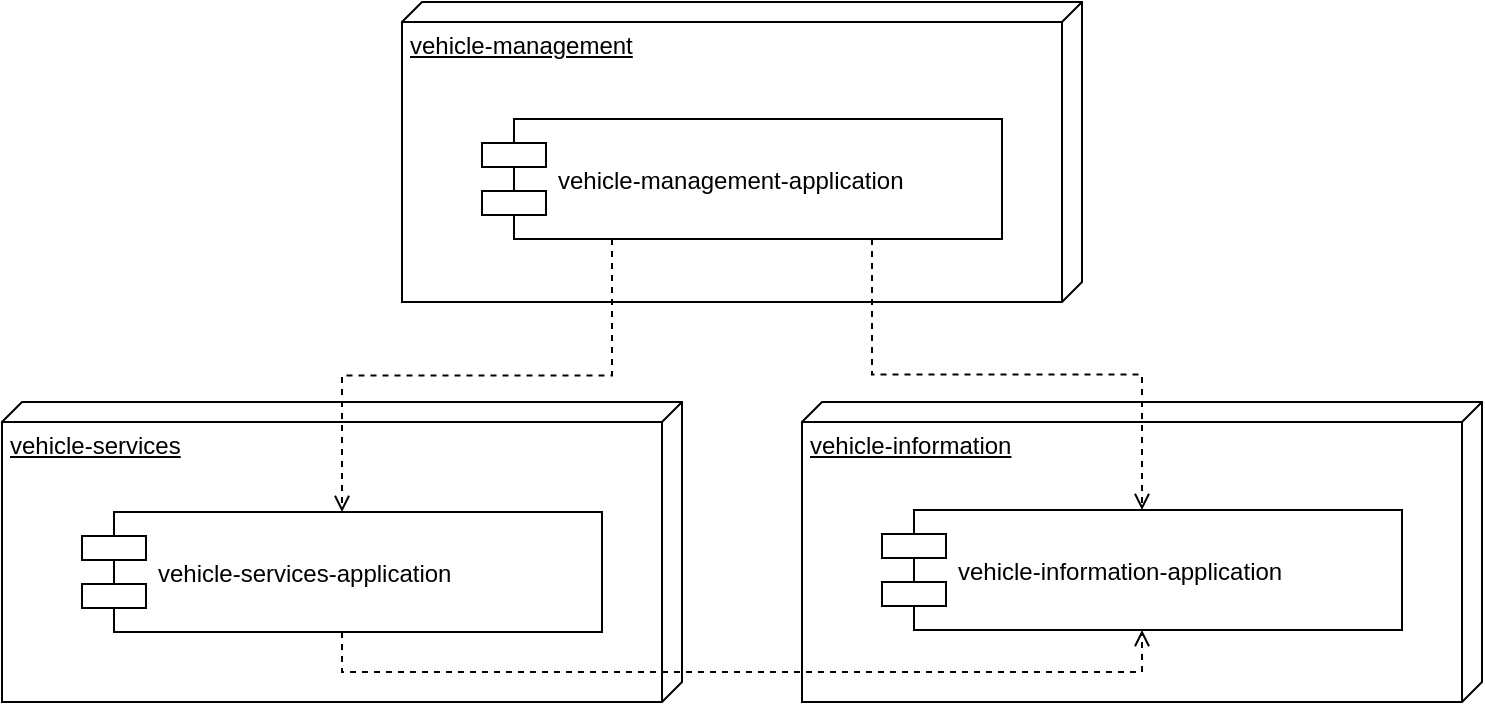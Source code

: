 <mxfile version="10.8.0" type="device"><diagram id="LY7WUENsVkQYcZrxwFVx" name="Page-1"><mxGraphModel dx="3182" dy="970" grid="1" gridSize="10" guides="1" tooltips="1" connect="1" arrows="1" fold="1" page="1" pageScale="1" pageWidth="827" pageHeight="1169" math="0" shadow="0"><root><mxCell id="0"/><mxCell id="1" parent="0"/><mxCell id="Fo6324N6AB-C0xqMXlTR-101" value="" style="group" vertex="1" connectable="0" parent="1"><mxGeometry x="-660" y="10" width="340" height="150" as="geometry"/></mxCell><mxCell id="Fo6324N6AB-C0xqMXlTR-95" value="vehicle-management" style="verticalAlign=top;align=left;spacingTop=8;spacingLeft=2;spacingRight=12;shape=cube;size=10;direction=south;fontStyle=4;html=1;rounded=0;shadow=0;glass=0;labelBackgroundColor=none;fillColor=none;gradientColor=none;" vertex="1" parent="Fo6324N6AB-C0xqMXlTR-101"><mxGeometry width="340" height="150" as="geometry"/></mxCell><mxCell id="Fo6324N6AB-C0xqMXlTR-96" value="vehicle-management-application" style="shape=component;align=left;spacingLeft=36;rounded=0;shadow=0;glass=0;labelBackgroundColor=none;fillColor=none;gradientColor=none;" vertex="1" parent="Fo6324N6AB-C0xqMXlTR-101"><mxGeometry x="40" y="58.5" width="260" height="60" as="geometry"/></mxCell><mxCell id="Fo6324N6AB-C0xqMXlTR-102" value="" style="group" vertex="1" connectable="0" parent="1"><mxGeometry x="-460" y="210" width="340" height="150" as="geometry"/></mxCell><mxCell id="Fo6324N6AB-C0xqMXlTR-97" value="vehicle-information" style="verticalAlign=top;align=left;spacingTop=8;spacingLeft=2;spacingRight=12;shape=cube;size=10;direction=south;fontStyle=4;html=1;rounded=0;shadow=0;glass=0;labelBackgroundColor=none;fillColor=none;gradientColor=none;" vertex="1" parent="Fo6324N6AB-C0xqMXlTR-102"><mxGeometry width="340" height="150" as="geometry"/></mxCell><mxCell id="Fo6324N6AB-C0xqMXlTR-99" value="vehicle-information-application" style="shape=component;align=left;spacingLeft=36;rounded=0;shadow=0;glass=0;labelBackgroundColor=none;fillColor=none;gradientColor=none;" vertex="1" parent="Fo6324N6AB-C0xqMXlTR-102"><mxGeometry x="40" y="54" width="260" height="60" as="geometry"/></mxCell><mxCell id="Fo6324N6AB-C0xqMXlTR-103" value="" style="group" vertex="1" connectable="0" parent="1"><mxGeometry x="-860" y="210" width="340" height="150" as="geometry"/></mxCell><mxCell id="Fo6324N6AB-C0xqMXlTR-98" value="vehicle-services" style="verticalAlign=top;align=left;spacingTop=8;spacingLeft=2;spacingRight=12;shape=cube;size=10;direction=south;fontStyle=4;html=1;rounded=0;shadow=0;glass=0;labelBackgroundColor=none;fillColor=none;gradientColor=none;" vertex="1" parent="Fo6324N6AB-C0xqMXlTR-103"><mxGeometry width="340" height="150" as="geometry"/></mxCell><mxCell id="Fo6324N6AB-C0xqMXlTR-100" value="vehicle-services-application" style="shape=component;align=left;spacingLeft=36;rounded=0;shadow=0;glass=0;labelBackgroundColor=none;fillColor=none;gradientColor=none;" vertex="1" parent="Fo6324N6AB-C0xqMXlTR-103"><mxGeometry x="40" y="55" width="260" height="60" as="geometry"/></mxCell><mxCell id="Fo6324N6AB-C0xqMXlTR-105" value="" style="edgeStyle=orthogonalEdgeStyle;rounded=0;orthogonalLoop=1;jettySize=auto;html=1;dashed=1;endArrow=open;endFill=0;entryX=0.5;entryY=0;entryDx=0;entryDy=0;exitX=0.25;exitY=1;exitDx=0;exitDy=0;" edge="1" parent="1" source="Fo6324N6AB-C0xqMXlTR-96" target="Fo6324N6AB-C0xqMXlTR-100"><mxGeometry relative="1" as="geometry"><mxPoint x="-490" y="208.5" as="targetPoint"/></mxGeometry></mxCell><mxCell id="Fo6324N6AB-C0xqMXlTR-106" value="" style="edgeStyle=orthogonalEdgeStyle;rounded=0;orthogonalLoop=1;jettySize=auto;html=1;dashed=1;endArrow=open;endFill=0;entryX=0.5;entryY=0;entryDx=0;entryDy=0;exitX=0.75;exitY=1;exitDx=0;exitDy=0;" edge="1" parent="1" source="Fo6324N6AB-C0xqMXlTR-96" target="Fo6324N6AB-C0xqMXlTR-99"><mxGeometry relative="1" as="geometry"><mxPoint x="-480" y="138.5" as="sourcePoint"/><mxPoint x="-680" y="275" as="targetPoint"/></mxGeometry></mxCell><mxCell id="Fo6324N6AB-C0xqMXlTR-107" value="" style="edgeStyle=orthogonalEdgeStyle;rounded=0;orthogonalLoop=1;jettySize=auto;html=1;dashed=1;endArrow=open;endFill=0;exitX=0.5;exitY=1;exitDx=0;exitDy=0;entryX=0.5;entryY=1;entryDx=0;entryDy=0;" edge="1" parent="1" source="Fo6324N6AB-C0xqMXlTR-100" target="Fo6324N6AB-C0xqMXlTR-99"><mxGeometry relative="1" as="geometry"><mxPoint x="-470" y="148.5" as="sourcePoint"/><mxPoint x="-670" y="285" as="targetPoint"/></mxGeometry></mxCell></root></mxGraphModel></diagram></mxfile>